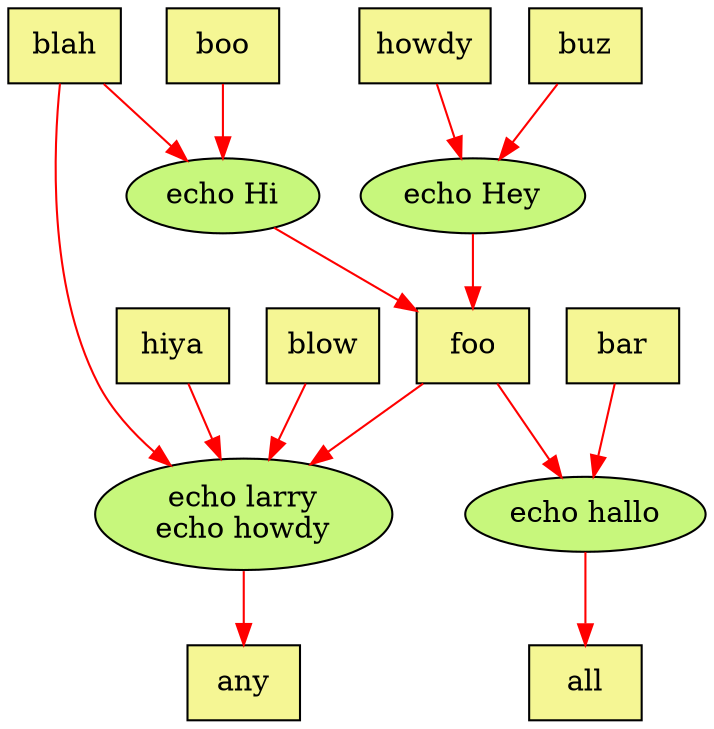 digraph test {
	graph [ratio=auto];
	node [label="\N", fillcolor="#f5f694", shape=box, style=filled];
	edge [color=red];
	any [label=any];
	node1 [label="echo larry\necho howdy", fillcolor="#c7f77c", shape=ellipse];
	foo [label=foo];
	node2 [label="echo Hi", fillcolor="#c7f77c", shape=ellipse];
	blah [label=blah];
	boo [label=boo];
	node3 [label="echo Hey", fillcolor="#c7f77c", shape=ellipse];
	howdy [label=howdy];
	buz [label=buz];
	hiya [label=hiya];
	blow [label=blow];
	all [label=all];
	node4 [label="echo hallo", fillcolor="#c7f77c", shape=ellipse];
	bar [label=bar];
	node1 -> any;
	node2 -> foo;
	node3 -> foo;
	node4 -> all;
	bar -> node4;
	blah -> node1;
	blah -> node2;
	blow -> node1;
	boo -> node2;
	buz -> node3;
	foo -> node1;
	foo -> node4;
	hiya -> node1;
	howdy -> node3;
}
